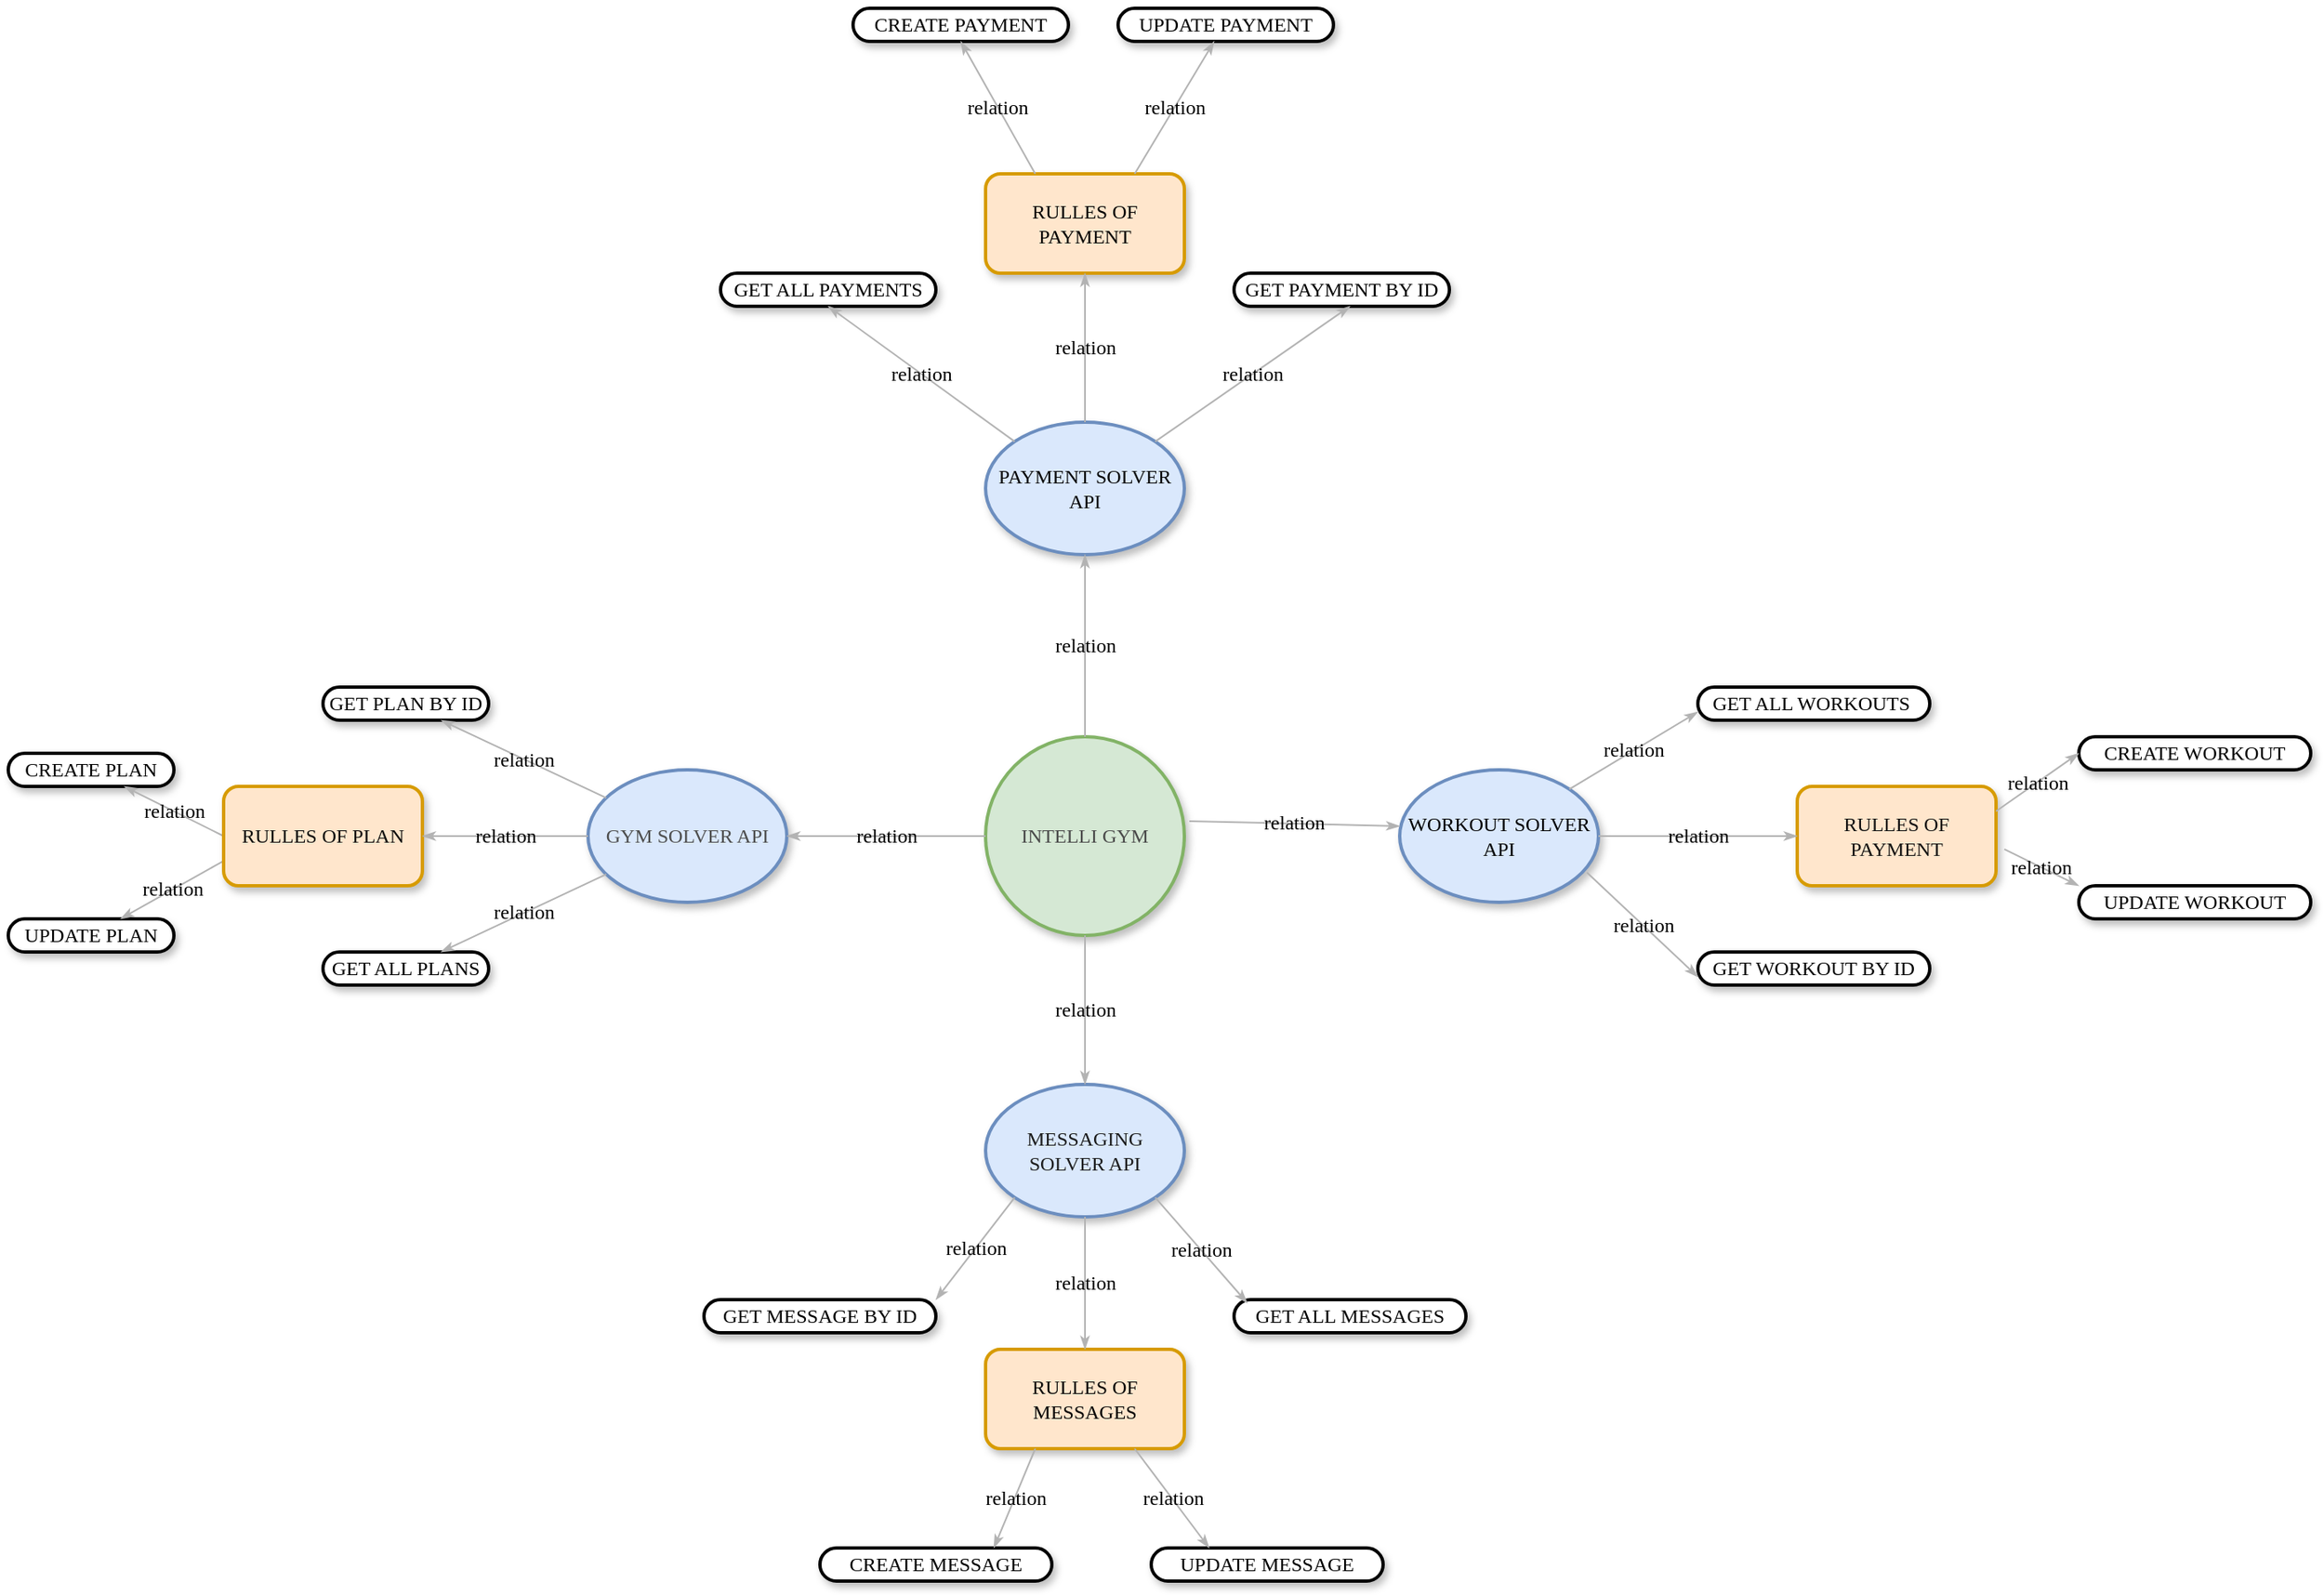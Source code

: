 <mxfile version="20.5.3" type="embed"><diagram name="Page-1" id="ad52d381-51e7-2e0d-a935-2d0ddd2fd229"><mxGraphModel dx="2099" dy="1670" grid="1" gridSize="10" guides="1" tooltips="1" connect="1" arrows="1" fold="1" page="1" pageScale="1" pageWidth="1100" pageHeight="850" background="none" math="0" shadow="0"><root><mxCell id="0"/><mxCell id="1" parent="0"/><mxCell id="2c924340bb9dbf6c-4" value="INTELLI GYM" style="ellipse;whiteSpace=wrap;html=1;rounded=1;shadow=1;comic=0;labelBackgroundColor=none;strokeWidth=2;fontFamily=Verdana;fontSize=12;align=center;fillColor=#d5e8d4;strokeColor=#82b366;fontColor=#4A4A4A;" parent="1" vertex="1"><mxGeometry x="490" y="260" width="120" height="120" as="geometry"/></mxCell><mxCell id="2c924340bb9dbf6c-7" value="&lt;span&gt;WORKOUT SOLVER API&lt;/span&gt;" style="ellipse;whiteSpace=wrap;html=1;rounded=1;shadow=1;comic=0;labelBackgroundColor=none;strokeWidth=2;fontFamily=Verdana;fontSize=12;align=center;fillColor=#dae8fc;strokeColor=#6c8ebf;fontColor=#000000;" parent="1" vertex="1"><mxGeometry x="740" y="280" width="120" height="80" as="geometry"/></mxCell><mxCell id="nxYqTuAyTyZR1LH0054Z-7" value="GYM SOLVER API" style="ellipse;whiteSpace=wrap;html=1;rounded=1;shadow=1;comic=0;labelBackgroundColor=none;strokeWidth=2;fontFamily=Verdana;fontSize=12;align=center;fillColor=#dae8fc;strokeColor=#6c8ebf;fontColor=#4D4D4D;" parent="1" vertex="1"><mxGeometry x="250" y="280" width="120" height="80" as="geometry"/></mxCell><mxCell id="nxYqTuAyTyZR1LH0054Z-30" value="&lt;span&gt;PAYMENT SOLVER API&lt;/span&gt;" style="ellipse;whiteSpace=wrap;html=1;rounded=1;shadow=1;comic=0;labelBackgroundColor=none;strokeWidth=2;fontFamily=Verdana;fontSize=12;align=center;fillColor=#dae8fc;strokeColor=#6c8ebf;fontColor=#080808;" parent="1" vertex="1"><mxGeometry x="490" y="70" width="120" height="80" as="geometry"/></mxCell><mxCell id="nxYqTuAyTyZR1LH0054Z-31" value="MESSAGING SOLVER API" style="ellipse;whiteSpace=wrap;html=1;rounded=1;shadow=1;comic=0;labelBackgroundColor=none;strokeWidth=2;fontFamily=Verdana;fontSize=12;align=center;fillColor=#dae8fc;strokeColor=#6c8ebf;fontColor=#1C1C1C;" parent="1" vertex="1"><mxGeometry x="490" y="470" width="120" height="80" as="geometry"/></mxCell><mxCell id="nxYqTuAyTyZR1LH0054Z-43" value="&lt;span&gt;CREATE PLAN&lt;/span&gt;" style="whiteSpace=wrap;html=1;rounded=1;shadow=1;comic=0;labelBackgroundColor=none;strokeWidth=2;fontFamily=Verdana;fontSize=12;align=center;arcSize=50;" parent="1" vertex="1"><mxGeometry x="-100" y="270" width="100" height="20" as="geometry"/></mxCell><mxCell id="nxYqTuAyTyZR1LH0054Z-45" value="relation" style="edgeStyle=none;rounded=1;html=1;labelBackgroundColor=none;startArrow=none;startFill=0;startSize=5;endArrow=classicThin;endFill=1;endSize=5;jettySize=auto;orthogonalLoop=1;strokeColor=#B3B3B3;strokeWidth=1;fontFamily=Verdana;fontSize=12;exitX=0;exitY=0.5;exitDx=0;exitDy=0;" parent="1" source="nxYqTuAyTyZR1LH0054Z-58" target="nxYqTuAyTyZR1LH0054Z-43" edge="1"><mxGeometry relative="1" as="geometry"><mxPoint x="210" y="100" as="sourcePoint"/><mxPoint x="209" y="90" as="targetPoint"/></mxGeometry></mxCell><mxCell id="nxYqTuAyTyZR1LH0054Z-46" value="GET PLAN BY ID" style="whiteSpace=wrap;html=1;rounded=1;shadow=1;comic=0;labelBackgroundColor=none;strokeWidth=2;fontFamily=Verdana;fontSize=12;align=center;arcSize=50;" parent="1" vertex="1"><mxGeometry x="90" y="230" width="100" height="20" as="geometry"/></mxCell><mxCell id="nxYqTuAyTyZR1LH0054Z-47" value="relation" style="edgeStyle=none;rounded=1;html=1;labelBackgroundColor=none;startArrow=none;startFill=0;startSize=5;endArrow=classicThin;endFill=1;endSize=5;jettySize=auto;orthogonalLoop=1;strokeColor=#B3B3B3;strokeWidth=1;fontFamily=Verdana;fontSize=12;" parent="1" source="nxYqTuAyTyZR1LH0054Z-7" target="nxYqTuAyTyZR1LH0054Z-46" edge="1"><mxGeometry relative="1" as="geometry"><mxPoint x="11" y="392" as="sourcePoint"/><mxPoint x="119" y="200" as="targetPoint"/></mxGeometry></mxCell><mxCell id="nxYqTuAyTyZR1LH0054Z-48" value="&lt;span&gt;GET ALL PLANS&lt;/span&gt;" style="whiteSpace=wrap;html=1;rounded=1;shadow=1;comic=0;labelBackgroundColor=none;strokeWidth=2;fontFamily=Verdana;fontSize=12;align=center;arcSize=50;" parent="1" vertex="1"><mxGeometry x="90" y="390" width="100" height="20" as="geometry"/></mxCell><mxCell id="nxYqTuAyTyZR1LH0054Z-49" value="relation" style="edgeStyle=none;rounded=1;html=1;labelBackgroundColor=none;startArrow=none;startFill=0;startSize=5;endArrow=classicThin;endFill=1;endSize=5;jettySize=auto;orthogonalLoop=1;strokeColor=#B3B3B3;strokeWidth=1;fontFamily=Verdana;fontSize=12;" parent="1" source="nxYqTuAyTyZR1LH0054Z-7" target="nxYqTuAyTyZR1LH0054Z-48" edge="1"><mxGeometry relative="1" as="geometry"><mxPoint x="-70" y="160" as="sourcePoint"/><mxPoint x="-41" y="230" as="targetPoint"/></mxGeometry></mxCell><mxCell id="nxYqTuAyTyZR1LH0054Z-50" value="&lt;span&gt;UPDATE PLAN&lt;/span&gt;" style="whiteSpace=wrap;html=1;rounded=1;shadow=1;comic=0;labelBackgroundColor=none;strokeWidth=2;fontFamily=Verdana;fontSize=12;align=center;arcSize=50;" parent="1" vertex="1"><mxGeometry x="-100" y="370" width="100" height="20" as="geometry"/></mxCell><mxCell id="nxYqTuAyTyZR1LH0054Z-51" value="relation" style="edgeStyle=none;rounded=1;html=1;labelBackgroundColor=none;startArrow=none;startFill=0;startSize=5;endArrow=classicThin;endFill=1;endSize=5;jettySize=auto;orthogonalLoop=1;strokeColor=#B3B3B3;strokeWidth=1;fontFamily=Verdana;fontSize=12;exitX=0;exitY=0.75;exitDx=0;exitDy=0;" parent="1" source="nxYqTuAyTyZR1LH0054Z-58" target="nxYqTuAyTyZR1LH0054Z-50" edge="1"><mxGeometry relative="1" as="geometry"><mxPoint x="-46" y="161.98" as="sourcePoint"/><mxPoint x="39" y="305" as="targetPoint"/></mxGeometry></mxCell><mxCell id="nxYqTuAyTyZR1LH0054Z-53" value="relation" style="edgeStyle=none;rounded=1;html=1;labelBackgroundColor=none;startArrow=none;startFill=0;startSize=5;endArrow=classicThin;endFill=1;endSize=5;jettySize=auto;orthogonalLoop=1;strokeColor=#B3B3B3;strokeWidth=1;fontFamily=Verdana;fontSize=12;exitX=0;exitY=0.5;exitDx=0;exitDy=0;entryX=1;entryY=0.5;entryDx=0;entryDy=0;" parent="1" source="2c924340bb9dbf6c-4" target="nxYqTuAyTyZR1LH0054Z-7" edge="1"><mxGeometry relative="1" as="geometry"><mxPoint x="436" y="316" as="sourcePoint"/><mxPoint x="390" y="224" as="targetPoint"/></mxGeometry></mxCell><mxCell id="nxYqTuAyTyZR1LH0054Z-54" value="relation" style="edgeStyle=none;rounded=1;html=1;labelBackgroundColor=none;startArrow=none;startFill=0;startSize=5;endArrow=classicThin;endFill=1;endSize=5;jettySize=auto;orthogonalLoop=1;strokeColor=#B3B3B3;strokeWidth=1;fontFamily=Verdana;fontSize=12;exitX=0.5;exitY=0;exitDx=0;exitDy=0;entryX=0.5;entryY=1;entryDx=0;entryDy=0;" parent="1" source="2c924340bb9dbf6c-4" target="nxYqTuAyTyZR1LH0054Z-30" edge="1"><mxGeometry relative="1" as="geometry"><mxPoint x="426" y="252" as="sourcePoint"/><mxPoint x="380" y="160" as="targetPoint"/></mxGeometry></mxCell><mxCell id="nxYqTuAyTyZR1LH0054Z-56" value="relation" style="edgeStyle=none;rounded=1;html=1;labelBackgroundColor=none;startArrow=none;startFill=0;startSize=5;endArrow=classicThin;endFill=1;endSize=5;jettySize=auto;orthogonalLoop=1;strokeColor=#B3B3B3;strokeWidth=1;fontFamily=Verdana;fontSize=12;exitX=1.025;exitY=0.425;exitDx=0;exitDy=0;exitPerimeter=0;entryX=0;entryY=0.425;entryDx=0;entryDy=0;entryPerimeter=0;" parent="1" source="2c924340bb9dbf6c-4" target="2c924340bb9dbf6c-7" edge="1"><mxGeometry relative="1" as="geometry"><mxPoint x="846" y="342" as="sourcePoint"/><mxPoint x="800" y="250" as="targetPoint"/></mxGeometry></mxCell><mxCell id="nxYqTuAyTyZR1LH0054Z-57" value="relation" style="edgeStyle=none;rounded=1;html=1;labelBackgroundColor=none;startArrow=none;startFill=0;startSize=5;endArrow=classicThin;endFill=1;endSize=5;jettySize=auto;orthogonalLoop=1;strokeColor=#B3B3B3;strokeWidth=1;fontFamily=Verdana;fontSize=12;entryX=0.5;entryY=0;entryDx=0;entryDy=0;exitX=0.5;exitY=1;exitDx=0;exitDy=0;" parent="1" source="2c924340bb9dbf6c-4" target="nxYqTuAyTyZR1LH0054Z-31" edge="1"><mxGeometry relative="1" as="geometry"><mxPoint x="486" y="472" as="sourcePoint"/><mxPoint x="440" y="380" as="targetPoint"/></mxGeometry></mxCell><mxCell id="nxYqTuAyTyZR1LH0054Z-58" value="RULLES OF PLAN" style="rounded=1;whiteSpace=wrap;html=1;shadow=1;comic=0;labelBackgroundColor=none;strokeWidth=2;fontFamily=Verdana;fontSize=12;align=center;fillColor=#ffe6cc;strokeColor=#d79b00;fontColor=#0D0D0D;" parent="1" vertex="1"><mxGeometry x="30" y="290" width="120" height="60" as="geometry"/></mxCell><mxCell id="nxYqTuAyTyZR1LH0054Z-60" value="relation" style="edgeStyle=none;rounded=1;html=1;labelBackgroundColor=none;startArrow=none;startFill=0;startSize=5;endArrow=classicThin;endFill=1;endSize=5;jettySize=auto;orthogonalLoop=1;strokeColor=#B3B3B3;strokeWidth=1;fontFamily=Verdana;fontSize=12;exitX=0;exitY=0.5;exitDx=0;exitDy=0;entryX=1;entryY=0.5;entryDx=0;entryDy=0;" parent="1" source="nxYqTuAyTyZR1LH0054Z-7" target="nxYqTuAyTyZR1LH0054Z-58" edge="1"><mxGeometry relative="1" as="geometry"><mxPoint x="320" y="420" as="sourcePoint"/><mxPoint x="170" y="420" as="targetPoint"/></mxGeometry></mxCell><mxCell id="nxYqTuAyTyZR1LH0054Z-62" value="RULLES OF PAYMENT" style="rounded=1;whiteSpace=wrap;html=1;shadow=1;comic=0;labelBackgroundColor=none;strokeWidth=2;fontFamily=Verdana;fontSize=12;align=center;fillColor=#ffe6cc;strokeColor=#d79b00;fontColor=#000000;" parent="1" vertex="1"><mxGeometry x="490" y="-80" width="120" height="60" as="geometry"/></mxCell><mxCell id="nxYqTuAyTyZR1LH0054Z-65" value="relation" style="edgeStyle=none;rounded=1;html=1;labelBackgroundColor=none;startArrow=none;startFill=0;startSize=5;endArrow=classicThin;endFill=1;endSize=5;jettySize=auto;orthogonalLoop=1;strokeColor=#B3B3B3;strokeWidth=1;fontFamily=Verdana;fontSize=12;exitX=0.5;exitY=0;exitDx=0;exitDy=0;entryX=0.5;entryY=1;entryDx=0;entryDy=0;" parent="1" source="nxYqTuAyTyZR1LH0054Z-30" target="nxYqTuAyTyZR1LH0054Z-62" edge="1"><mxGeometry relative="1" as="geometry"><mxPoint x="660" y="90" as="sourcePoint"/><mxPoint x="660" y="-20" as="targetPoint"/></mxGeometry></mxCell><mxCell id="nxYqTuAyTyZR1LH0054Z-66" value="CREATE PAYMENT" style="whiteSpace=wrap;html=1;rounded=1;shadow=1;comic=0;labelBackgroundColor=none;strokeWidth=2;fontFamily=Verdana;fontSize=12;align=center;arcSize=50;" parent="1" vertex="1"><mxGeometry x="410" y="-180" width="130" height="20" as="geometry"/></mxCell><mxCell id="nxYqTuAyTyZR1LH0054Z-67" value="GET PAYMENT BY ID" style="whiteSpace=wrap;html=1;rounded=1;shadow=1;comic=0;labelBackgroundColor=none;strokeWidth=2;fontFamily=Verdana;fontSize=12;align=center;arcSize=50;direction=west;" parent="1" vertex="1"><mxGeometry x="640" y="-20" width="130" height="20" as="geometry"/></mxCell><mxCell id="nxYqTuAyTyZR1LH0054Z-68" value="relation" style="edgeStyle=none;rounded=1;html=1;labelBackgroundColor=none;startArrow=none;startFill=0;startSize=5;endArrow=classicThin;endFill=1;endSize=5;jettySize=auto;orthogonalLoop=1;strokeColor=#B3B3B3;strokeWidth=1;fontFamily=Verdana;fontSize=12;exitX=1;exitY=0;exitDx=0;exitDy=0;" parent="1" source="nxYqTuAyTyZR1LH0054Z-30" edge="1"><mxGeometry relative="1" as="geometry"><mxPoint x="640" y="100" as="sourcePoint"/><mxPoint x="710" as="targetPoint"/></mxGeometry></mxCell><mxCell id="nxYqTuAyTyZR1LH0054Z-69" value="GET ALL PAYMENTS" style="whiteSpace=wrap;html=1;rounded=1;shadow=1;comic=0;labelBackgroundColor=none;strokeWidth=2;fontFamily=Verdana;fontSize=12;align=center;arcSize=50;direction=west;" parent="1" vertex="1"><mxGeometry x="330" y="-20" width="130" height="20" as="geometry"/></mxCell><mxCell id="nxYqTuAyTyZR1LH0054Z-70" value="relation" style="edgeStyle=none;rounded=1;html=1;labelBackgroundColor=none;startArrow=none;startFill=0;startSize=5;endArrow=classicThin;endFill=1;endSize=5;jettySize=auto;orthogonalLoop=1;strokeColor=#B3B3B3;strokeWidth=1;fontFamily=Verdana;fontSize=12;exitX=0;exitY=0;exitDx=0;exitDy=0;entryX=0.5;entryY=0;entryDx=0;entryDy=0;" parent="1" source="nxYqTuAyTyZR1LH0054Z-30" target="nxYqTuAyTyZR1LH0054Z-69" edge="1"><mxGeometry relative="1" as="geometry"><mxPoint x="280" y="132" as="sourcePoint"/><mxPoint x="398" y="50" as="targetPoint"/></mxGeometry></mxCell><mxCell id="nxYqTuAyTyZR1LH0054Z-71" value="UPDATE PAYMENT" style="whiteSpace=wrap;html=1;rounded=1;shadow=1;comic=0;labelBackgroundColor=none;strokeWidth=2;fontFamily=Verdana;fontSize=12;align=center;arcSize=50;" parent="1" vertex="1"><mxGeometry x="570" y="-180" width="130" height="20" as="geometry"/></mxCell><mxCell id="nxYqTuAyTyZR1LH0054Z-73" value="relation" style="edgeStyle=none;rounded=1;html=1;labelBackgroundColor=none;startArrow=none;startFill=0;startSize=5;endArrow=classicThin;endFill=1;endSize=5;jettySize=auto;orthogonalLoop=1;strokeColor=#B3B3B3;strokeWidth=1;fontFamily=Verdana;fontSize=12;exitX=0.25;exitY=0;exitDx=0;exitDy=0;entryX=0.5;entryY=1;entryDx=0;entryDy=0;" parent="1" source="nxYqTuAyTyZR1LH0054Z-62" target="nxYqTuAyTyZR1LH0054Z-66" edge="1"><mxGeometry relative="1" as="geometry"><mxPoint x="466" y="-53" as="sourcePoint"/><mxPoint x="370" y="-150" as="targetPoint"/></mxGeometry></mxCell><mxCell id="nxYqTuAyTyZR1LH0054Z-74" value="relation" style="edgeStyle=none;rounded=1;html=1;labelBackgroundColor=none;startArrow=none;startFill=0;startSize=5;endArrow=classicThin;endFill=1;endSize=5;jettySize=auto;orthogonalLoop=1;strokeColor=#B3B3B3;strokeWidth=1;fontFamily=Verdana;fontSize=12;exitX=0.75;exitY=0;exitDx=0;exitDy=0;entryX=0.446;entryY=1;entryDx=0;entryDy=0;entryPerimeter=0;" parent="1" source="nxYqTuAyTyZR1LH0054Z-62" target="nxYqTuAyTyZR1LH0054Z-71" edge="1"><mxGeometry relative="1" as="geometry"><mxPoint x="715" y="-45" as="sourcePoint"/><mxPoint x="660" y="-140" as="targetPoint"/></mxGeometry></mxCell><mxCell id="nxYqTuAyTyZR1LH0054Z-75" value="RULLES OF PAYMENT" style="rounded=1;whiteSpace=wrap;html=1;shadow=1;comic=0;labelBackgroundColor=none;strokeWidth=2;fontFamily=Verdana;fontSize=12;align=center;fillColor=#ffe6cc;strokeColor=#d79b00;fontColor=#121212;" parent="1" vertex="1"><mxGeometry x="980" y="290" width="120" height="60" as="geometry"/></mxCell><mxCell id="nxYqTuAyTyZR1LH0054Z-76" value="relation" style="edgeStyle=none;rounded=1;html=1;labelBackgroundColor=none;startArrow=none;startFill=0;startSize=5;endArrow=classicThin;endFill=1;endSize=5;jettySize=auto;orthogonalLoop=1;strokeColor=#B3B3B3;strokeWidth=1;fontFamily=Verdana;fontSize=12;exitX=1;exitY=0.5;exitDx=0;exitDy=0;entryX=0;entryY=0.5;entryDx=0;entryDy=0;" parent="1" source="2c924340bb9dbf6c-7" target="nxYqTuAyTyZR1LH0054Z-75" edge="1"><mxGeometry relative="1" as="geometry"><mxPoint x="890" y="378.5" as="sourcePoint"/><mxPoint x="1027" y="381.5" as="targetPoint"/></mxGeometry></mxCell><mxCell id="nxYqTuAyTyZR1LH0054Z-77" value="GET ALL WORKOUTS&amp;nbsp;" style="whiteSpace=wrap;html=1;rounded=1;shadow=1;comic=0;labelBackgroundColor=none;strokeWidth=2;fontFamily=Verdana;fontSize=12;align=center;arcSize=50;" parent="1" vertex="1"><mxGeometry x="920" y="230" width="140" height="20" as="geometry"/></mxCell><mxCell id="nxYqTuAyTyZR1LH0054Z-78" value="GET WORKOUT BY ID" style="whiteSpace=wrap;html=1;rounded=1;shadow=1;comic=0;labelBackgroundColor=none;strokeWidth=2;fontFamily=Verdana;fontSize=12;align=center;arcSize=50;" parent="1" vertex="1"><mxGeometry x="920" y="390" width="140" height="20" as="geometry"/></mxCell><mxCell id="nxYqTuAyTyZR1LH0054Z-79" value="relation" style="edgeStyle=none;rounded=1;html=1;labelBackgroundColor=none;startArrow=none;startFill=0;startSize=5;endArrow=classicThin;endFill=1;endSize=5;jettySize=auto;orthogonalLoop=1;strokeColor=#B3B3B3;strokeWidth=1;fontFamily=Verdana;fontSize=12;exitX=1;exitY=0;exitDx=0;exitDy=0;entryX=0;entryY=0.75;entryDx=0;entryDy=0;" parent="1" source="2c924340bb9dbf6c-7" target="nxYqTuAyTyZR1LH0054Z-77" edge="1"><mxGeometry relative="1" as="geometry"><mxPoint x="800" y="250" as="sourcePoint"/><mxPoint x="918" y="168" as="targetPoint"/></mxGeometry></mxCell><mxCell id="nxYqTuAyTyZR1LH0054Z-80" value="relation" style="edgeStyle=none;rounded=1;html=1;labelBackgroundColor=none;startArrow=none;startFill=0;startSize=5;endArrow=classicThin;endFill=1;endSize=5;jettySize=auto;orthogonalLoop=1;strokeColor=#B3B3B3;strokeWidth=1;fontFamily=Verdana;fontSize=12;exitX=0.942;exitY=0.775;exitDx=0;exitDy=0;exitPerimeter=0;entryX=0;entryY=0.75;entryDx=0;entryDy=0;" parent="1" source="2c924340bb9dbf6c-7" target="nxYqTuAyTyZR1LH0054Z-78" edge="1"><mxGeometry relative="1" as="geometry"><mxPoint x="810" y="453" as="sourcePoint"/><mxPoint x="860" y="398" as="targetPoint"/></mxGeometry></mxCell><mxCell id="nxYqTuAyTyZR1LH0054Z-82" value="CREATE WORKOUT" style="whiteSpace=wrap;html=1;rounded=1;shadow=1;comic=0;labelBackgroundColor=none;strokeWidth=2;fontFamily=Verdana;fontSize=12;align=center;arcSize=50;" parent="1" vertex="1"><mxGeometry x="1150" y="260" width="140" height="20" as="geometry"/></mxCell><mxCell id="nxYqTuAyTyZR1LH0054Z-83" value="UPDATE WORKOUT" style="whiteSpace=wrap;html=1;rounded=1;shadow=1;comic=0;labelBackgroundColor=none;strokeWidth=2;fontFamily=Verdana;fontSize=12;align=center;arcSize=50;" parent="1" vertex="1"><mxGeometry x="1150" y="350" width="140" height="20" as="geometry"/></mxCell><mxCell id="nxYqTuAyTyZR1LH0054Z-84" value="relation" style="edgeStyle=none;rounded=1;html=1;labelBackgroundColor=none;startArrow=none;startFill=0;startSize=5;endArrow=classicThin;endFill=1;endSize=5;jettySize=auto;orthogonalLoop=1;strokeColor=#B3B3B3;strokeWidth=1;fontFamily=Verdana;fontSize=12;exitX=1;exitY=0.25;exitDx=0;exitDy=0;entryX=0;entryY=0.5;entryDx=0;entryDy=0;" parent="1" source="nxYqTuAyTyZR1LH0054Z-75" target="nxYqTuAyTyZR1LH0054Z-82" edge="1"><mxGeometry relative="1" as="geometry"><mxPoint x="1070" y="278.24" as="sourcePoint"/><mxPoint x="1100.04" y="181.76" as="targetPoint"/></mxGeometry></mxCell><mxCell id="nxYqTuAyTyZR1LH0054Z-85" value="relation" style="edgeStyle=none;rounded=1;html=1;labelBackgroundColor=none;startArrow=none;startFill=0;startSize=5;endArrow=classicThin;endFill=1;endSize=5;jettySize=auto;orthogonalLoop=1;strokeColor=#B3B3B3;strokeWidth=1;fontFamily=Verdana;fontSize=12;exitX=1.042;exitY=0.633;exitDx=0;exitDy=0;entryX=0;entryY=0;entryDx=0;entryDy=0;exitPerimeter=0;" parent="1" source="nxYqTuAyTyZR1LH0054Z-75" target="nxYqTuAyTyZR1LH0054Z-83" edge="1"><mxGeometry relative="1" as="geometry"><mxPoint x="1080" y="300" as="sourcePoint"/><mxPoint x="1130" y="240" as="targetPoint"/></mxGeometry></mxCell><mxCell id="nxYqTuAyTyZR1LH0054Z-87" value="RULLES OF MESSAGES" style="rounded=1;whiteSpace=wrap;html=1;shadow=1;comic=0;labelBackgroundColor=none;strokeWidth=2;fontFamily=Verdana;fontSize=12;align=center;fillColor=#ffe6cc;strokeColor=#d79b00;fontColor=#050505;" parent="1" vertex="1"><mxGeometry x="490" y="630" width="120" height="60" as="geometry"/></mxCell><mxCell id="nxYqTuAyTyZR1LH0054Z-88" value="relation" style="edgeStyle=none;rounded=1;html=1;labelBackgroundColor=none;startArrow=none;startFill=0;startSize=5;endArrow=classicThin;endFill=1;endSize=5;jettySize=auto;orthogonalLoop=1;strokeColor=#B3B3B3;strokeWidth=1;fontFamily=Verdana;fontSize=12;exitX=0.5;exitY=1;exitDx=0;exitDy=0;" parent="1" source="nxYqTuAyTyZR1LH0054Z-31" edge="1"><mxGeometry relative="1" as="geometry"><mxPoint x="650" y="530" as="sourcePoint"/><mxPoint x="550" y="630" as="targetPoint"/></mxGeometry></mxCell><mxCell id="nxYqTuAyTyZR1LH0054Z-89" value="GET MESSAGE BY ID" style="whiteSpace=wrap;html=1;rounded=1;shadow=1;comic=0;labelBackgroundColor=none;strokeWidth=2;fontFamily=Verdana;fontSize=12;align=center;arcSize=50;" parent="1" vertex="1"><mxGeometry x="320" y="600" width="140" height="20" as="geometry"/></mxCell><mxCell id="nxYqTuAyTyZR1LH0054Z-90" value="GET ALL MESSAGES" style="whiteSpace=wrap;html=1;rounded=1;shadow=1;comic=0;labelBackgroundColor=none;strokeWidth=2;fontFamily=Verdana;fontSize=12;align=center;arcSize=50;" parent="1" vertex="1"><mxGeometry x="640" y="600" width="140" height="20" as="geometry"/></mxCell><mxCell id="nxYqTuAyTyZR1LH0054Z-91" value="relation" style="edgeStyle=none;rounded=1;html=1;labelBackgroundColor=none;startArrow=none;startFill=0;startSize=5;endArrow=classicThin;endFill=1;endSize=5;jettySize=auto;orthogonalLoop=1;strokeColor=#B3B3B3;strokeWidth=1;fontFamily=Verdana;fontSize=12;exitX=0;exitY=1;exitDx=0;exitDy=0;entryX=1;entryY=0;entryDx=0;entryDy=0;" parent="1" source="nxYqTuAyTyZR1LH0054Z-31" target="nxYqTuAyTyZR1LH0054Z-89" edge="1"><mxGeometry relative="1" as="geometry"><mxPoint x="400" y="657" as="sourcePoint"/><mxPoint x="478" y="610" as="targetPoint"/></mxGeometry></mxCell><mxCell id="nxYqTuAyTyZR1LH0054Z-92" value="relation" style="edgeStyle=none;rounded=1;html=1;labelBackgroundColor=none;startArrow=none;startFill=0;startSize=5;endArrow=classicThin;endFill=1;endSize=5;jettySize=auto;orthogonalLoop=1;strokeColor=#B3B3B3;strokeWidth=1;fontFamily=Verdana;fontSize=12;exitX=1;exitY=1;exitDx=0;exitDy=0;entryX=0.057;entryY=0.1;entryDx=0;entryDy=0;entryPerimeter=0;" parent="1" source="nxYqTuAyTyZR1LH0054Z-31" target="nxYqTuAyTyZR1LH0054Z-90" edge="1"><mxGeometry relative="1" as="geometry"><mxPoint x="718" y="620" as="sourcePoint"/><mxPoint x="650" y="610" as="targetPoint"/></mxGeometry></mxCell><mxCell id="nxYqTuAyTyZR1LH0054Z-93" value="UPDATE MESSAGE" style="whiteSpace=wrap;html=1;rounded=1;shadow=1;comic=0;labelBackgroundColor=none;strokeWidth=2;fontFamily=Verdana;fontSize=12;align=center;arcSize=50;" parent="1" vertex="1"><mxGeometry x="590" y="750" width="140" height="20" as="geometry"/></mxCell><mxCell id="nxYqTuAyTyZR1LH0054Z-94" value="CREATE MESSAGE" style="whiteSpace=wrap;html=1;rounded=1;shadow=1;comic=0;labelBackgroundColor=none;strokeWidth=2;fontFamily=Verdana;fontSize=12;align=center;arcSize=50;" parent="1" vertex="1"><mxGeometry x="390" y="750" width="140" height="20" as="geometry"/></mxCell><mxCell id="nxYqTuAyTyZR1LH0054Z-95" value="relation" style="edgeStyle=none;rounded=1;html=1;labelBackgroundColor=none;startArrow=none;startFill=0;startSize=5;endArrow=classicThin;endFill=1;endSize=5;jettySize=auto;orthogonalLoop=1;strokeColor=#B3B3B3;strokeWidth=1;fontFamily=Verdana;fontSize=12;exitX=0.25;exitY=1;exitDx=0;exitDy=0;entryX=0.75;entryY=0;entryDx=0;entryDy=0;" parent="1" source="nxYqTuAyTyZR1LH0054Z-87" target="nxYqTuAyTyZR1LH0054Z-94" edge="1"><mxGeometry relative="1" as="geometry"><mxPoint x="448" y="708" as="sourcePoint"/><mxPoint x="400" y="770" as="targetPoint"/></mxGeometry></mxCell><mxCell id="nxYqTuAyTyZR1LH0054Z-96" value="relation" style="edgeStyle=none;rounded=1;html=1;labelBackgroundColor=none;startArrow=none;startFill=0;startSize=5;endArrow=classicThin;endFill=1;endSize=5;jettySize=auto;orthogonalLoop=1;strokeColor=#B3B3B3;strokeWidth=1;fontFamily=Verdana;fontSize=12;exitX=0.75;exitY=1;exitDx=0;exitDy=0;entryX=0.25;entryY=0;entryDx=0;entryDy=0;" parent="1" source="nxYqTuAyTyZR1LH0054Z-87" target="nxYqTuAyTyZR1LH0054Z-93" edge="1"><mxGeometry relative="1" as="geometry"><mxPoint x="555" y="710" as="sourcePoint"/><mxPoint x="530" y="770" as="targetPoint"/></mxGeometry></mxCell></root></mxGraphModel></diagram></mxfile>